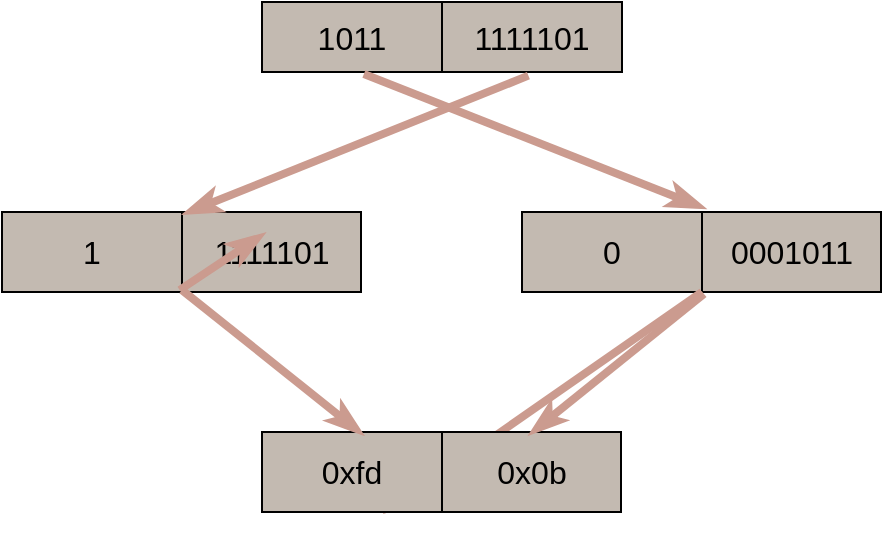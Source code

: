 <mxfile>
    <diagram id="YQEeyEsAXImCTdxHAv1M" name="第 1 页">
        <mxGraphModel dx="657" dy="514" grid="0" gridSize="10" guides="1" tooltips="1" connect="1" arrows="1" fold="1" page="1" pageScale="1" pageWidth="2339" pageHeight="3300" background="#ffffff" math="0" shadow="0">
            <root>
                <mxCell id="0"/>
                <mxCell id="1" parent="0"/>
                <mxCell id="28" value="" style="shape=table;html=1;whiteSpace=wrap;startSize=0;container=1;collapsible=0;childLayout=tableLayout;fillColor=#C3BAB1;" vertex="1" parent="1">
                    <mxGeometry x="20" y="220" width="179.5" height="40" as="geometry"/>
                </mxCell>
                <mxCell id="29" value="" style="shape=tableRow;horizontal=0;startSize=0;swimlaneHead=0;swimlaneBody=0;top=0;left=0;bottom=0;right=0;collapsible=0;dropTarget=0;fillColor=none;points=[[0,0.5],[1,0.5]];portConstraint=eastwest;" vertex="1" parent="28">
                    <mxGeometry width="179.5" height="40" as="geometry"/>
                </mxCell>
                <mxCell id="30" value="&lt;font style=&quot;font-size: 16px;&quot;&gt;1&lt;/font&gt;" style="shape=partialRectangle;html=1;whiteSpace=wrap;connectable=0;fillColor=none;top=0;left=0;bottom=0;right=0;overflow=hidden;" vertex="1" parent="29">
                    <mxGeometry width="90" height="40" as="geometry">
                        <mxRectangle width="90" height="40" as="alternateBounds"/>
                    </mxGeometry>
                </mxCell>
                <mxCell id="31" value="&lt;font style=&quot;font-size: 16px;&quot;&gt;1111101&lt;/font&gt;" style="shape=partialRectangle;html=1;whiteSpace=wrap;connectable=0;fillColor=none;top=0;left=0;bottom=0;right=0;overflow=hidden;" vertex="1" parent="29">
                    <mxGeometry x="90" width="90" height="40" as="geometry">
                        <mxRectangle width="90" height="40" as="alternateBounds"/>
                    </mxGeometry>
                </mxCell>
                <mxCell id="4" value="" style="shape=table;html=1;whiteSpace=wrap;startSize=0;container=1;collapsible=0;childLayout=tableLayout;fillColor=#C3BAB1;rounded=1;" vertex="1" parent="1">
                    <mxGeometry x="150" y="115" width="180" height="35" as="geometry"/>
                </mxCell>
                <mxCell id="5" value="" style="shape=tableRow;horizontal=0;startSize=0;swimlaneHead=0;swimlaneBody=0;top=0;left=0;bottom=0;right=0;collapsible=0;dropTarget=0;fillColor=none;points=[[0,0.5],[1,0.5]];portConstraint=eastwest;" vertex="1" parent="4">
                    <mxGeometry width="180" height="35" as="geometry"/>
                </mxCell>
                <mxCell id="6" value="&lt;font style=&quot;font-size: 16px;&quot;&gt;1011&lt;/font&gt;" style="shape=partialRectangle;html=1;whiteSpace=wrap;connectable=0;fillColor=none;top=0;left=0;bottom=0;right=0;overflow=hidden;" vertex="1" parent="5">
                    <mxGeometry width="90" height="35" as="geometry">
                        <mxRectangle width="90" height="35" as="alternateBounds"/>
                    </mxGeometry>
                </mxCell>
                <mxCell id="7" value="&lt;font style=&quot;font-size: 16px;&quot;&gt;1111101&lt;/font&gt;" style="shape=partialRectangle;html=1;whiteSpace=wrap;connectable=0;fillColor=none;top=0;left=0;bottom=0;right=0;overflow=hidden;" vertex="1" parent="5">
                    <mxGeometry x="90" width="90" height="35" as="geometry">
                        <mxRectangle width="90" height="35" as="alternateBounds"/>
                    </mxGeometry>
                </mxCell>
                <mxCell id="49" value="" style="shape=table;html=1;whiteSpace=wrap;startSize=0;container=1;collapsible=0;childLayout=tableLayout;fillColor=#C3BAB1;" vertex="1" parent="1">
                    <mxGeometry x="280" y="220" width="179.5" height="40" as="geometry"/>
                </mxCell>
                <mxCell id="50" value="" style="shape=tableRow;horizontal=0;startSize=0;swimlaneHead=0;swimlaneBody=0;top=0;left=0;bottom=0;right=0;collapsible=0;dropTarget=0;fillColor=none;points=[[0,0.5],[1,0.5]];portConstraint=eastwest;" vertex="1" parent="49">
                    <mxGeometry width="179.5" height="40" as="geometry"/>
                </mxCell>
                <mxCell id="51" value="&lt;font style=&quot;font-size: 16px;&quot;&gt;0&lt;/font&gt;" style="shape=partialRectangle;html=1;whiteSpace=wrap;connectable=0;fillColor=none;top=0;left=0;bottom=0;right=0;overflow=hidden;" vertex="1" parent="50">
                    <mxGeometry width="90" height="40" as="geometry">
                        <mxRectangle width="90" height="40" as="alternateBounds"/>
                    </mxGeometry>
                </mxCell>
                <mxCell id="52" value="&lt;font style=&quot;font-size: 16px;&quot;&gt;0001011&lt;/font&gt;" style="shape=partialRectangle;html=1;whiteSpace=wrap;connectable=0;fillColor=none;top=0;left=0;bottom=0;right=0;overflow=hidden;" vertex="1" parent="50">
                    <mxGeometry x="90" width="90" height="40" as="geometry">
                        <mxRectangle width="90" height="40" as="alternateBounds"/>
                    </mxGeometry>
                </mxCell>
                <mxCell id="54" value="" style="endArrow=classicThin;html=1;fontSize=16;fontColor=#666666;strokeWidth=4;strokeColor=#CB9B8F;entryX=0.229;entryY=0;entryDx=0;entryDy=0;entryPerimeter=0;endFill=1;exitX=0.495;exitY=0.975;exitDx=0;exitDy=0;exitPerimeter=0;" edge="1" parent="1" source="29" target="43">
                    <mxGeometry width="50" height="50" relative="1" as="geometry">
                        <mxPoint x="315.25" y="160" as="sourcePoint"/>
                        <mxPoint x="150.827" y="231" as="targetPoint"/>
                    </mxGeometry>
                </mxCell>
                <mxCell id="55" value="" style="endArrow=classicThin;html=1;fontSize=16;fontColor=#666666;strokeWidth=4;strokeColor=#CB9B8F;entryX=0.792;entryY=-0.05;entryDx=0;entryDy=0;entryPerimeter=0;endFill=1;exitX=0.501;exitY=1;exitDx=0;exitDy=0;exitPerimeter=0;" edge="1" parent="1" source="50" target="43">
                    <mxGeometry width="50" height="50" relative="1" as="geometry">
                        <mxPoint x="148.852" y="269" as="sourcePoint"/>
                        <mxPoint x="211.856" y="370" as="targetPoint"/>
                    </mxGeometry>
                </mxCell>
                <mxCell id="56" value="" style="endArrow=classicThin;html=1;fontSize=16;fontColor=#666666;strokeWidth=4;strokeColor=#CB9B8F;endFill=1;entryX=0.508;entryY=0.021;entryDx=0;entryDy=0;entryPerimeter=0;exitX=0.74;exitY=1.052;exitDx=0;exitDy=0;exitPerimeter=0;" edge="1" parent="1" source="5" target="29">
                    <mxGeometry width="50" height="50" relative="1" as="geometry">
                        <mxPoint x="250" y="180" as="sourcePoint"/>
                        <mxPoint x="90" y="170" as="targetPoint"/>
                    </mxGeometry>
                </mxCell>
                <mxCell id="61" value="" style="shape=table;html=1;whiteSpace=wrap;startSize=0;container=1;collapsible=0;childLayout=tableLayout;fillColor=#C3BAB1;" vertex="1" parent="1">
                    <mxGeometry x="150" y="330" width="179.5" height="40" as="geometry"/>
                </mxCell>
                <mxCell id="62" value="" style="shape=tableRow;horizontal=0;startSize=0;swimlaneHead=0;swimlaneBody=0;top=0;left=0;bottom=0;right=0;collapsible=0;dropTarget=0;fillColor=none;points=[[0,0.5],[1,0.5]];portConstraint=eastwest;" vertex="1" parent="61">
                    <mxGeometry width="179.5" height="40" as="geometry"/>
                </mxCell>
                <mxCell id="63" value="&lt;span style=&quot;font-size: 16px;&quot;&gt;0xfd&lt;/span&gt;" style="shape=partialRectangle;html=1;whiteSpace=wrap;connectable=0;fillColor=none;top=0;left=0;bottom=0;right=0;overflow=hidden;" vertex="1" parent="62">
                    <mxGeometry width="90" height="40" as="geometry">
                        <mxRectangle width="90" height="40" as="alternateBounds"/>
                    </mxGeometry>
                </mxCell>
                <mxCell id="64" value="&lt;span style=&quot;font-size: 16px;&quot;&gt;0x0b&lt;/span&gt;" style="shape=partialRectangle;html=1;whiteSpace=wrap;connectable=0;fillColor=none;top=0;left=0;bottom=0;right=0;overflow=hidden;" vertex="1" parent="62">
                    <mxGeometry x="90" width="90" height="40" as="geometry">
                        <mxRectangle width="90" height="40" as="alternateBounds"/>
                    </mxGeometry>
                </mxCell>
                <mxCell id="65" value="" style="endArrow=classicThin;html=1;fontSize=16;fontColor=#666666;strokeWidth=4;strokeColor=#CB9B8F;endFill=1;entryX=0.507;entryY=-0.05;entryDx=0;entryDy=0;entryPerimeter=0;exitX=0.283;exitY=1.029;exitDx=0;exitDy=0;exitPerimeter=0;" edge="1" parent="1" source="5" target="50">
                    <mxGeometry width="50" height="50" relative="1" as="geometry">
                        <mxPoint x="293.2" y="161.82" as="sourcePoint"/>
                        <mxPoint x="121.186" y="230.84" as="targetPoint"/>
                    </mxGeometry>
                </mxCell>
                <mxCell id="66" value="" style="endArrow=classicThin;html=1;fontSize=16;fontColor=#666666;strokeWidth=4;strokeColor=#CB9B8F;endFill=1;entryX=0.279;entryY=0.025;entryDx=0;entryDy=0;entryPerimeter=0;exitX=0.501;exitY=0.975;exitDx=0;exitDy=0;exitPerimeter=0;" edge="1" parent="1" source="29" target="62">
                    <mxGeometry width="50" height="50" relative="1" as="geometry">
                        <mxPoint x="293.2" y="161.82" as="sourcePoint"/>
                        <mxPoint x="121.186" y="230.84" as="targetPoint"/>
                    </mxGeometry>
                </mxCell>
                <mxCell id="67" value="" style="endArrow=classicThin;html=1;fontSize=16;fontColor=#666666;strokeWidth=4;strokeColor=#CB9B8F;endFill=1;entryX=0.747;entryY=0.025;entryDx=0;entryDy=0;entryPerimeter=0;exitX=0.507;exitY=1.025;exitDx=0;exitDy=0;exitPerimeter=0;" edge="1" parent="1" source="50" target="62">
                    <mxGeometry width="50" height="50" relative="1" as="geometry">
                        <mxPoint x="293.2" y="161.82" as="sourcePoint"/>
                        <mxPoint x="121.186" y="230.84" as="targetPoint"/>
                    </mxGeometry>
                </mxCell>
            </root>
        </mxGraphModel>
    </diagram>
</mxfile>